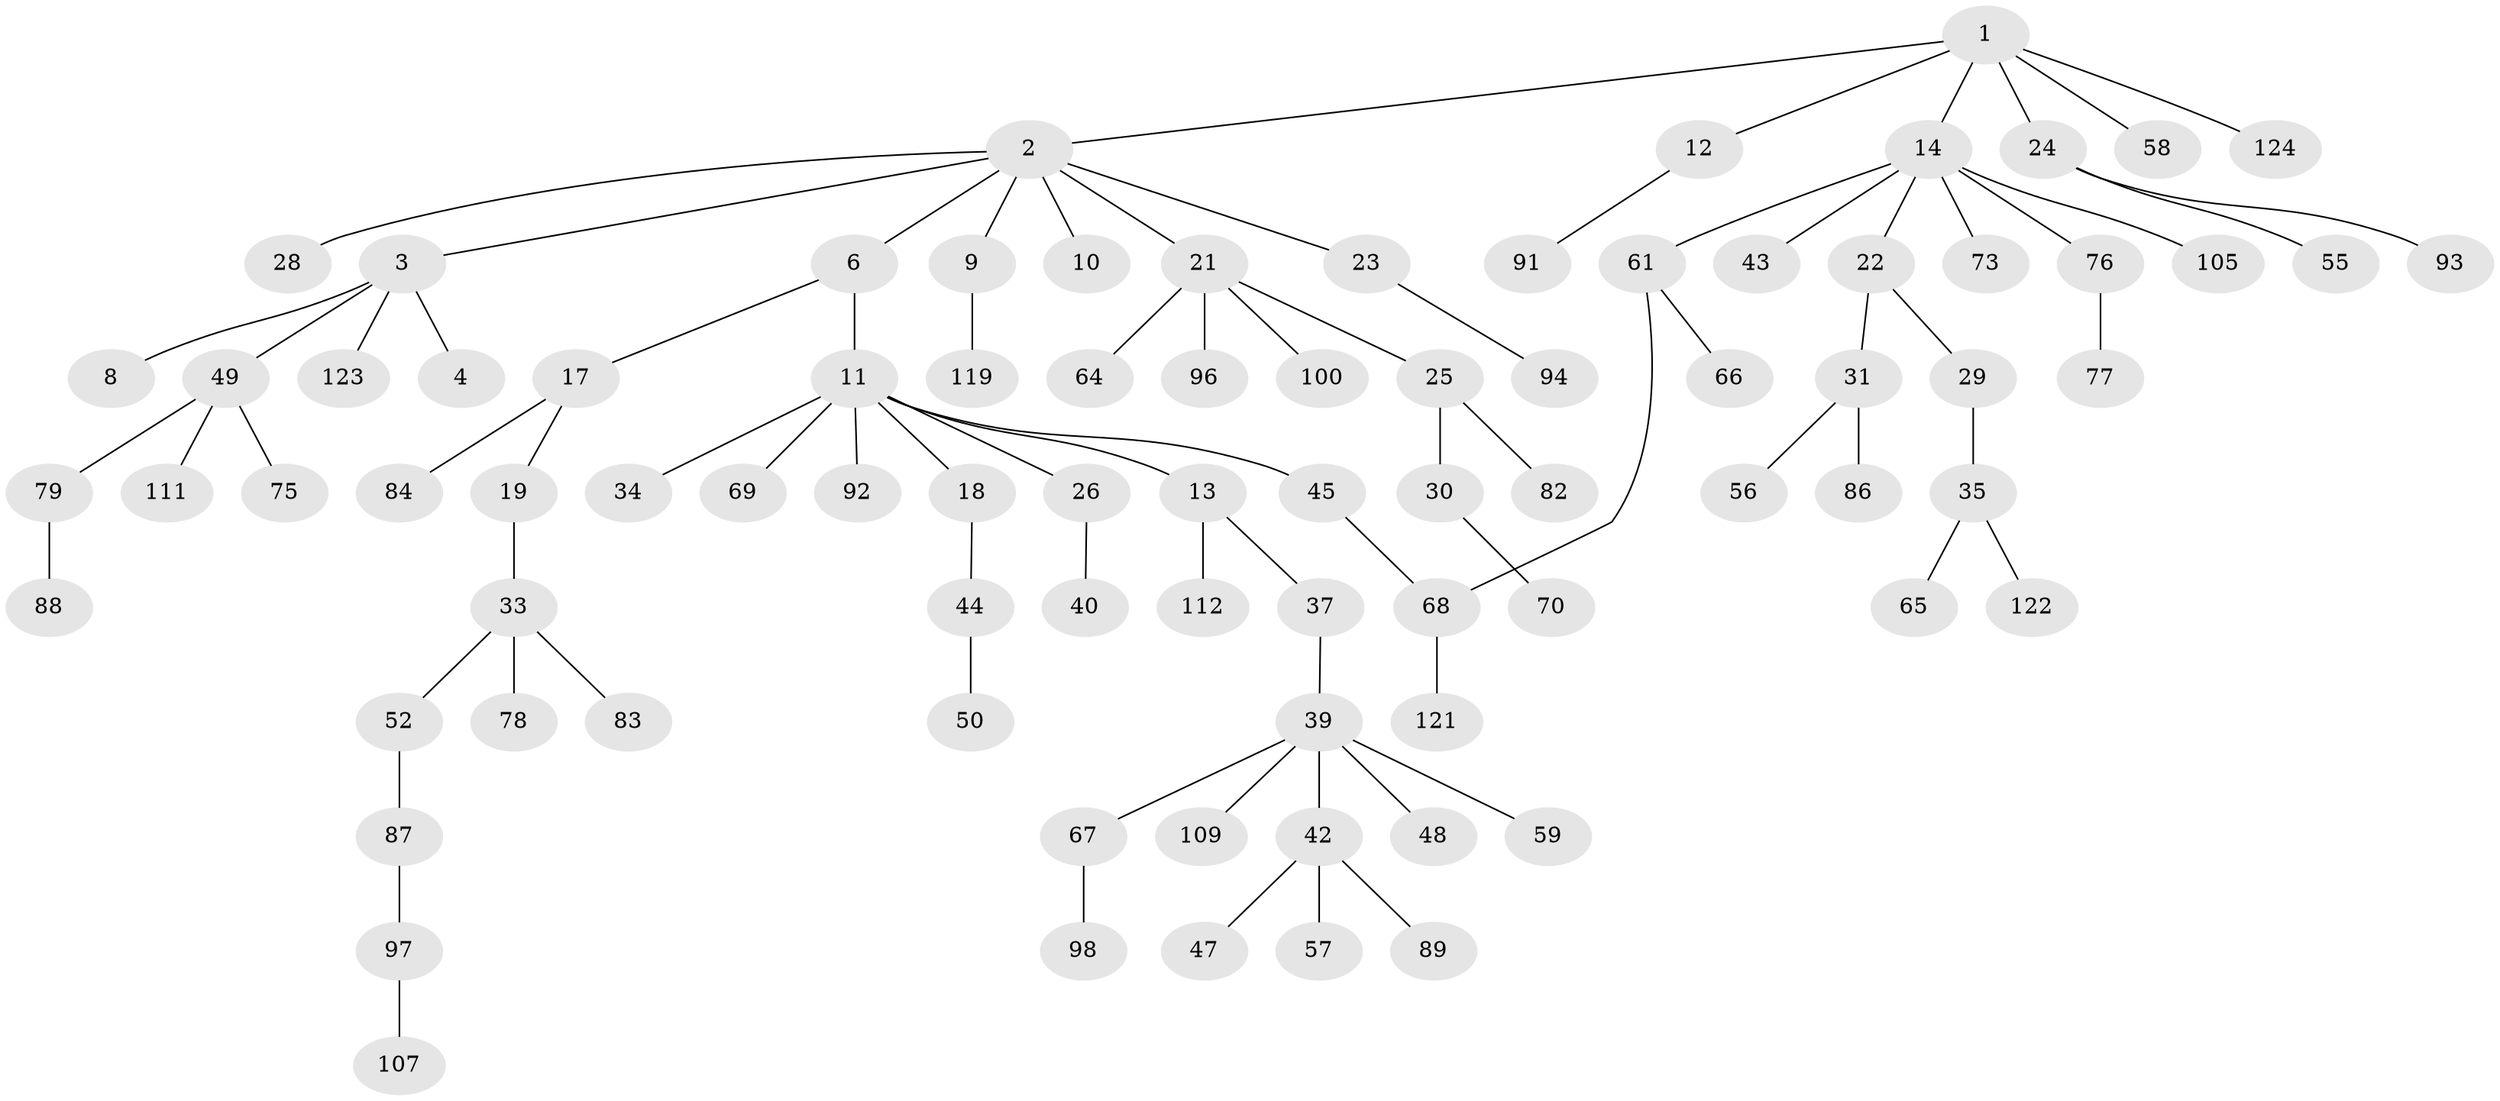 // original degree distribution, {5: 0.024193548387096774, 6: 0.016129032258064516, 2: 0.29838709677419356, 4: 0.056451612903225805, 3: 0.1532258064516129, 1: 0.4435483870967742, 7: 0.008064516129032258}
// Generated by graph-tools (version 1.1) at 2025/10/02/27/25 16:10:55]
// undirected, 84 vertices, 84 edges
graph export_dot {
graph [start="1"]
  node [color=gray90,style=filled];
  1 [super="+7"];
  2 [super="+5"];
  3 [super="+15"];
  4 [super="+95"];
  6;
  8;
  9 [super="+32"];
  10 [super="+74"];
  11 [super="+16"];
  12 [super="+102"];
  13;
  14 [super="+20"];
  17 [super="+36"];
  18;
  19;
  21 [super="+62"];
  22 [super="+80"];
  23 [super="+27"];
  24;
  25;
  26;
  28 [super="+60"];
  29 [super="+41"];
  30 [super="+53"];
  31 [super="+38"];
  33 [super="+46"];
  34;
  35 [super="+116"];
  37 [super="+90"];
  39;
  40;
  42 [super="+72"];
  43;
  44 [super="+54"];
  45 [super="+108"];
  47;
  48;
  49 [super="+51"];
  50 [super="+71"];
  52;
  55 [super="+110"];
  56;
  57 [super="+63"];
  58;
  59 [super="+85"];
  61;
  64;
  65 [super="+114"];
  66 [super="+115"];
  67;
  68 [super="+81"];
  69 [super="+104"];
  70;
  73;
  75 [super="+118"];
  76;
  77 [super="+101"];
  78;
  79;
  82;
  83;
  84;
  86;
  87 [super="+120"];
  88;
  89;
  91 [super="+106"];
  92;
  93;
  94;
  96 [super="+99"];
  97 [super="+103"];
  98 [super="+117"];
  100;
  105;
  107;
  109 [super="+113"];
  111;
  112;
  119;
  121;
  122;
  123;
  124;
  1 -- 2;
  1 -- 12;
  1 -- 14;
  1 -- 58;
  1 -- 24;
  1 -- 124;
  2 -- 3;
  2 -- 6;
  2 -- 10;
  2 -- 28;
  2 -- 9;
  2 -- 21;
  2 -- 23;
  3 -- 4;
  3 -- 8;
  3 -- 49;
  3 -- 123;
  6 -- 11;
  6 -- 17;
  9 -- 119;
  11 -- 13;
  11 -- 18;
  11 -- 34;
  11 -- 45;
  11 -- 69;
  11 -- 26;
  11 -- 92;
  12 -- 91;
  13 -- 37;
  13 -- 112;
  14 -- 22;
  14 -- 73;
  14 -- 76;
  14 -- 105;
  14 -- 43;
  14 -- 61;
  17 -- 19;
  17 -- 84;
  18 -- 44;
  19 -- 33;
  21 -- 25;
  21 -- 100;
  21 -- 64;
  21 -- 96;
  22 -- 29;
  22 -- 31;
  23 -- 94;
  24 -- 55;
  24 -- 93;
  25 -- 30;
  25 -- 82;
  26 -- 40;
  29 -- 35;
  30 -- 70;
  31 -- 56;
  31 -- 86;
  33 -- 52;
  33 -- 83;
  33 -- 78;
  35 -- 65;
  35 -- 122;
  37 -- 39;
  39 -- 42;
  39 -- 48;
  39 -- 59;
  39 -- 67;
  39 -- 109;
  42 -- 47;
  42 -- 57;
  42 -- 89;
  44 -- 50;
  45 -- 68;
  49 -- 75;
  49 -- 111;
  49 -- 79;
  52 -- 87;
  61 -- 66;
  61 -- 68;
  67 -- 98;
  68 -- 121;
  76 -- 77;
  79 -- 88;
  87 -- 97;
  97 -- 107;
}

